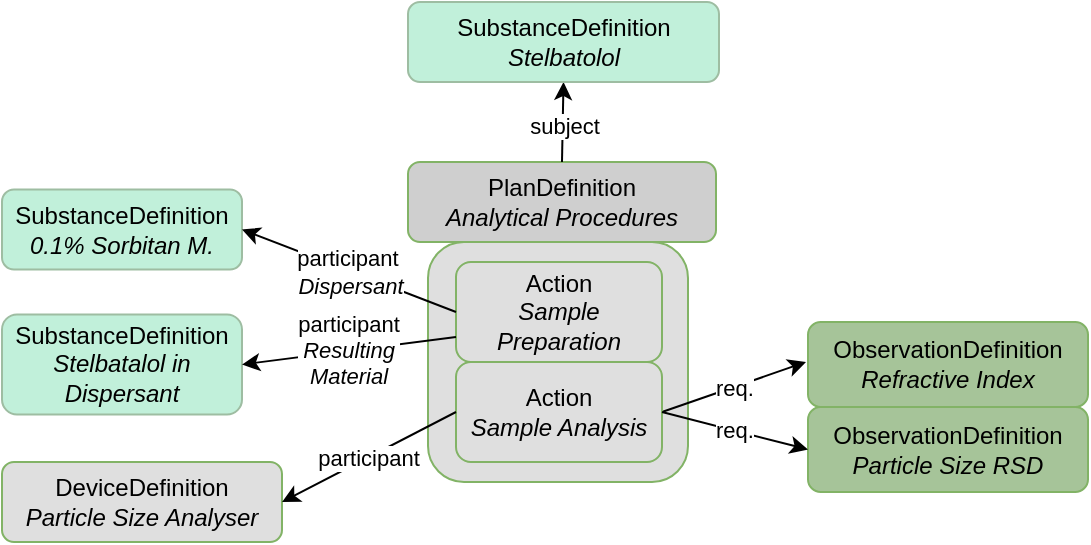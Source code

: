 <mxfile version="21.6.8" type="device">
  <diagram id="C5RBs43oDa-KdzZeNtuy" name="Page-1">
    <mxGraphModel dx="1541" dy="1592" grid="1" gridSize="10" guides="1" tooltips="1" connect="1" arrows="1" fold="1" page="1" pageScale="1" pageWidth="827" pageHeight="1169" math="0" shadow="0">
      <root>
        <mxCell id="WIyWlLk6GJQsqaUBKTNV-0" />
        <mxCell id="WIyWlLk6GJQsqaUBKTNV-1" parent="WIyWlLk6GJQsqaUBKTNV-0" />
        <mxCell id="Gzazn2zRRz58NmP6-7yE-3" value="" style="rounded=1;whiteSpace=wrap;html=1;fontSize=12;glass=0;strokeWidth=1;shadow=0;fillColor=#dfdfdf;strokeColor=#82b366;" parent="WIyWlLk6GJQsqaUBKTNV-1" vertex="1">
          <mxGeometry x="-177" y="-1030" width="130" height="120" as="geometry" />
        </mxCell>
        <mxCell id="PtvGfc8u3fFPzmpzfyYF-18" value="PlanDefinition&lt;br&gt;&lt;i&gt;Analytical Procedures&lt;/i&gt;" style="rounded=1;whiteSpace=wrap;html=1;fontSize=12;glass=0;strokeWidth=1;shadow=0;fillColor=#cfcfcf;strokeColor=#82b366;" parent="WIyWlLk6GJQsqaUBKTNV-1" vertex="1">
          <mxGeometry x="-187" y="-1070" width="154" height="40" as="geometry" />
        </mxCell>
        <mxCell id="PtvGfc8u3fFPzmpzfyYF-35" value="req." style="endArrow=classic;html=1;rounded=0;exitX=1;exitY=0.5;exitDx=0;exitDy=0;" parent="WIyWlLk6GJQsqaUBKTNV-1" source="Kh6UWCqLEouyqFOK7ntM-1" edge="1">
          <mxGeometry width="50" height="50" relative="1" as="geometry">
            <mxPoint x="383" y="-785" as="sourcePoint" />
            <mxPoint x="12" y="-970" as="targetPoint" />
          </mxGeometry>
        </mxCell>
        <mxCell id="fafH0U7rZojqmzMNoOSG-42" value="ObservationDefinition&lt;br&gt;&lt;i&gt;Particle Size RSD&lt;/i&gt;" style="rounded=1;whiteSpace=wrap;html=1;fontSize=12;glass=0;strokeWidth=1;shadow=0;fillColor=#A6C499;strokeColor=#82b366;" parent="WIyWlLk6GJQsqaUBKTNV-1" vertex="1">
          <mxGeometry x="13" y="-947.5" width="140" height="42.5" as="geometry" />
        </mxCell>
        <mxCell id="Kh6UWCqLEouyqFOK7ntM-0" value="Action&lt;br&gt;&lt;i&gt;Sample Preparation&lt;/i&gt;" style="rounded=1;whiteSpace=wrap;html=1;fontSize=12;glass=0;strokeWidth=1;shadow=0;fillColor=#dfdfdf;strokeColor=#82b366;" parent="WIyWlLk6GJQsqaUBKTNV-1" vertex="1">
          <mxGeometry x="-163" y="-1020" width="103" height="50" as="geometry" />
        </mxCell>
        <mxCell id="Kh6UWCqLEouyqFOK7ntM-1" value="Action&lt;br&gt;&lt;i&gt;Sample Analysis&lt;/i&gt;" style="rounded=1;whiteSpace=wrap;html=1;fontSize=12;glass=0;strokeWidth=1;shadow=0;fillColor=#dfdfdf;strokeColor=#82b366;" parent="WIyWlLk6GJQsqaUBKTNV-1" vertex="1">
          <mxGeometry x="-163" y="-970" width="103" height="50" as="geometry" />
        </mxCell>
        <mxCell id="Kh6UWCqLEouyqFOK7ntM-4" value="req." style="endArrow=classic;html=1;rounded=0;exitX=1;exitY=0.5;exitDx=0;exitDy=0;entryX=0;entryY=0.5;entryDx=0;entryDy=0;" parent="WIyWlLk6GJQsqaUBKTNV-1" source="Kh6UWCqLEouyqFOK7ntM-1" edge="1" target="fafH0U7rZojqmzMNoOSG-42">
          <mxGeometry width="50" height="50" relative="1" as="geometry">
            <mxPoint x="-17" y="-970" as="sourcePoint" />
            <mxPoint x="13.0" y="-940.352" as="targetPoint" />
          </mxGeometry>
        </mxCell>
        <mxCell id="Kh6UWCqLEouyqFOK7ntM-8" value="" style="endArrow=classic;html=1;rounded=0;exitX=0.5;exitY=0;exitDx=0;exitDy=0;entryX=0.5;entryY=1;entryDx=0;entryDy=0;" parent="WIyWlLk6GJQsqaUBKTNV-1" source="PtvGfc8u3fFPzmpzfyYF-18" target="q7G3_dnfk2JLkKnpIX-u-0" edge="1">
          <mxGeometry width="50" height="50" relative="1" as="geometry">
            <mxPoint x="-17" y="-1000" as="sourcePoint" />
            <mxPoint x="-110" y="-1110" as="targetPoint" />
          </mxGeometry>
        </mxCell>
        <mxCell id="Kh6UWCqLEouyqFOK7ntM-28" value="subject" style="edgeLabel;html=1;align=center;verticalAlign=middle;resizable=0;points=[];" parent="Kh6UWCqLEouyqFOK7ntM-8" vertex="1" connectable="0">
          <mxGeometry x="0.238" y="-3" relative="1" as="geometry">
            <mxPoint x="-3" y="7" as="offset" />
          </mxGeometry>
        </mxCell>
        <mxCell id="IEeFdyCGopTc3gh3-DFE-2" value="SubstanceDefinition&lt;br&gt;&lt;i&gt;0.1% Sorbitan M.&lt;/i&gt;" style="rounded=1;whiteSpace=wrap;html=1;fontSize=12;glass=0;strokeWidth=1;shadow=0;fillColor=#c1f0da;strokeColor=#9ebda2;" parent="WIyWlLk6GJQsqaUBKTNV-1" vertex="1">
          <mxGeometry x="-390" y="-1056.25" width="120" height="40" as="geometry" />
        </mxCell>
        <mxCell id="IEeFdyCGopTc3gh3-DFE-13" value="ObservationDefinition&lt;br&gt;&lt;i&gt;Refractive Index&lt;/i&gt;" style="rounded=1;whiteSpace=wrap;html=1;fontSize=12;glass=0;strokeWidth=1;shadow=0;fillColor=#A6C499;strokeColor=#82b366;" parent="WIyWlLk6GJQsqaUBKTNV-1" vertex="1">
          <mxGeometry x="13" y="-990" width="140" height="42.5" as="geometry" />
        </mxCell>
        <mxCell id="Gzazn2zRRz58NmP6-7yE-0" value="participant&amp;nbsp;&lt;br&gt;&lt;i&gt;Dispersant&lt;/i&gt;" style="endArrow=classic;html=1;rounded=0;entryX=1;entryY=0.5;entryDx=0;entryDy=0;exitX=0;exitY=0.5;exitDx=0;exitDy=0;" parent="WIyWlLk6GJQsqaUBKTNV-1" target="IEeFdyCGopTc3gh3-DFE-2" edge="1" source="Kh6UWCqLEouyqFOK7ntM-0">
          <mxGeometry x="-0.015" width="50" height="50" relative="1" as="geometry">
            <mxPoint x="-177" y="-1000" as="sourcePoint" />
            <mxPoint x="13" y="-1000" as="targetPoint" />
            <mxPoint as="offset" />
          </mxGeometry>
        </mxCell>
        <mxCell id="Gzazn2zRRz58NmP6-7yE-1" value="SubstanceDefinition&lt;br&gt;&lt;i&gt;Stelbatalol in Dispersant&lt;/i&gt;" style="rounded=1;whiteSpace=wrap;html=1;fontSize=12;glass=0;strokeWidth=1;shadow=0;fillColor=#c1f0da;strokeColor=#9ebda2;" parent="WIyWlLk6GJQsqaUBKTNV-1" vertex="1">
          <mxGeometry x="-390" y="-993.75" width="120" height="50" as="geometry" />
        </mxCell>
        <mxCell id="Gzazn2zRRz58NmP6-7yE-2" value="participant&lt;br&gt;&lt;i&gt;Resulting&lt;br&gt;Material&lt;/i&gt;" style="endArrow=classic;html=1;rounded=0;exitX=0;exitY=0.75;exitDx=0;exitDy=0;entryX=1;entryY=0.5;entryDx=0;entryDy=0;" parent="WIyWlLk6GJQsqaUBKTNV-1" source="Kh6UWCqLEouyqFOK7ntM-0" target="Gzazn2zRRz58NmP6-7yE-1" edge="1">
          <mxGeometry width="50" height="50" relative="1" as="geometry">
            <mxPoint x="-150" y="-1000" as="sourcePoint" />
            <mxPoint x="-237" y="-1000" as="targetPoint" />
          </mxGeometry>
        </mxCell>
        <mxCell id="q7G3_dnfk2JLkKnpIX-u-0" value="SubstanceDefinition&lt;br&gt;&lt;i style=&quot;border-color: var(--border-color);&quot;&gt;Stelbatolol&lt;/i&gt;" style="rounded=1;whiteSpace=wrap;html=1;fontSize=12;glass=0;strokeWidth=1;shadow=0;fillColor=#c1f0da;strokeColor=#9ebda2;" vertex="1" parent="WIyWlLk6GJQsqaUBKTNV-1">
          <mxGeometry x="-187" y="-1150" width="155.5" height="40" as="geometry" />
        </mxCell>
        <mxCell id="q7G3_dnfk2JLkKnpIX-u-2" value="DeviceDefinition&lt;br&gt;&lt;i&gt;Particle Size Analyser&lt;/i&gt;" style="rounded=1;whiteSpace=wrap;html=1;fontSize=12;glass=0;strokeWidth=1;shadow=0;fillColor=#dfdfdf;strokeColor=#82b366;" vertex="1" parent="WIyWlLk6GJQsqaUBKTNV-1">
          <mxGeometry x="-390" y="-920" width="140" height="40" as="geometry" />
        </mxCell>
        <mxCell id="q7G3_dnfk2JLkKnpIX-u-3" value="participant" style="endArrow=classic;html=1;rounded=0;exitX=0;exitY=0.5;exitDx=0;exitDy=0;entryX=1;entryY=0.5;entryDx=0;entryDy=0;" edge="1" parent="WIyWlLk6GJQsqaUBKTNV-1" target="q7G3_dnfk2JLkKnpIX-u-2" source="Kh6UWCqLEouyqFOK7ntM-1">
          <mxGeometry width="50" height="50" relative="1" as="geometry">
            <mxPoint x="-100" y="-870" as="sourcePoint" />
            <mxPoint x="-150" y="-800" as="targetPoint" />
          </mxGeometry>
        </mxCell>
      </root>
    </mxGraphModel>
  </diagram>
</mxfile>
